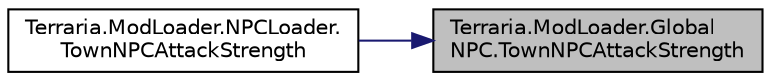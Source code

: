 digraph "Terraria.ModLoader.GlobalNPC.TownNPCAttackStrength"
{
 // LATEX_PDF_SIZE
  edge [fontname="Helvetica",fontsize="10",labelfontname="Helvetica",labelfontsize="10"];
  node [fontname="Helvetica",fontsize="10",shape=record];
  rankdir="RL";
  Node1 [label="Terraria.ModLoader.Global\lNPC.TownNPCAttackStrength",height=0.2,width=0.4,color="black", fillcolor="grey75", style="filled", fontcolor="black",tooltip="Allows you to determine the damage and knockback of a town NPC's attack before the damage is scaled...."];
  Node1 -> Node2 [dir="back",color="midnightblue",fontsize="10",style="solid",fontname="Helvetica"];
  Node2 [label="Terraria.ModLoader.NPCLoader.\lTownNPCAttackStrength",height=0.2,width=0.4,color="black", fillcolor="white", style="filled",URL="$class_terraria_1_1_mod_loader_1_1_n_p_c_loader.html#a1e838a02e4cd1a933273df53c53b76c7",tooltip=" "];
}
